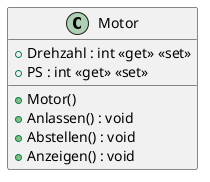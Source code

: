 @startuml
class Motor {
    + Drehzahl : int <<get>> <<set>>
    + PS : int <<get>> <<set>>
    + Motor()
    + Anlassen() : void
    + Abstellen() : void
    + Anzeigen() : void
}
@enduml
